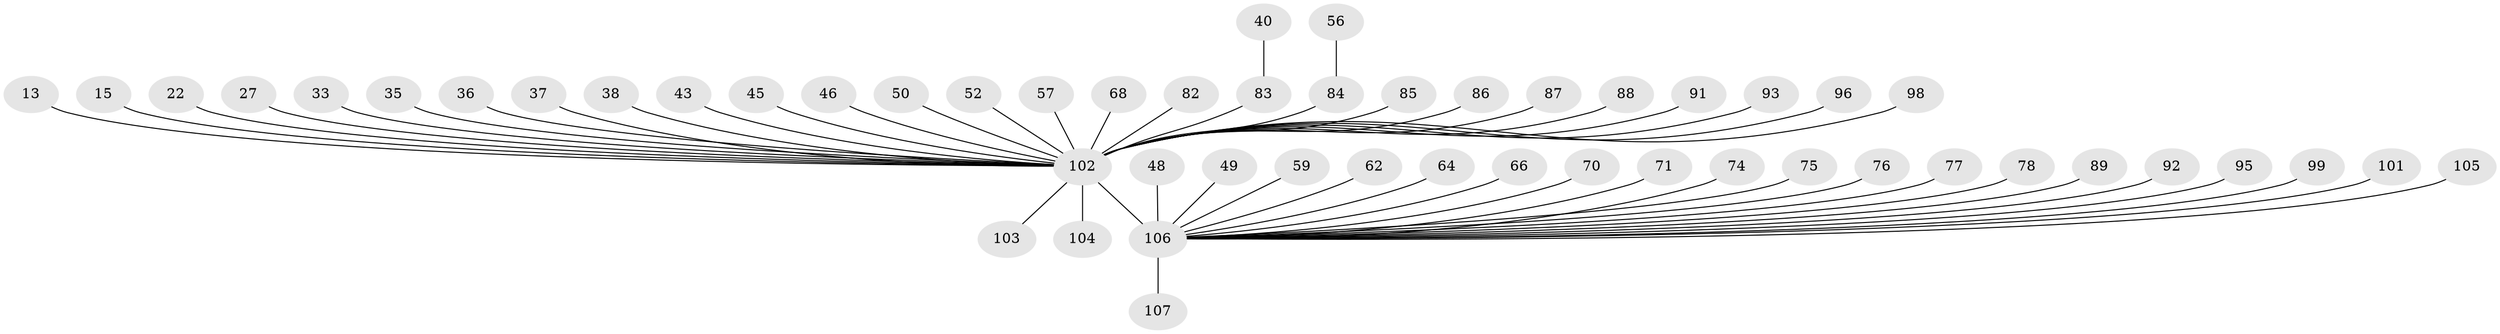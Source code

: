 // original degree distribution, {20: 0.009345794392523364, 24: 0.009345794392523364, 14: 0.009345794392523364, 2: 0.2616822429906542, 6: 0.028037383177570093, 18: 0.009345794392523364, 1: 0.4766355140186916, 5: 0.037383177570093455, 15: 0.009345794392523364, 4: 0.06542056074766354, 12: 0.009345794392523364, 3: 0.056074766355140186, 9: 0.009345794392523364, 11: 0.009345794392523364}
// Generated by graph-tools (version 1.1) at 2025/50/03/04/25 21:50:56]
// undirected, 53 vertices, 52 edges
graph export_dot {
graph [start="1"]
  node [color=gray90,style=filled];
  13;
  15;
  22;
  27 [super="+6"];
  33;
  35;
  36;
  37;
  38;
  40;
  43;
  45;
  46;
  48;
  49;
  50;
  52 [super="+7"];
  56;
  57;
  59 [super="+47"];
  62;
  64;
  66;
  68;
  70;
  71;
  74 [super="+55+61"];
  75;
  76;
  77;
  78;
  82;
  83 [super="+18+31"];
  84 [super="+21"];
  85 [super="+5"];
  86;
  87;
  88;
  89;
  91 [super="+54"];
  92;
  93;
  95;
  96;
  98;
  99;
  101;
  102 [super="+94+20+90"];
  103 [super="+81"];
  104 [super="+29+67+69+65+100"];
  105;
  106 [super="+24+16+80+28+39+42+97+26"];
  107 [super="+34"];
  13 -- 102;
  15 -- 102;
  22 -- 102;
  27 -- 102;
  33 -- 102;
  35 -- 102 [weight=2];
  36 -- 102;
  37 -- 102 [weight=2];
  38 -- 102 [weight=2];
  40 -- 83;
  43 -- 102 [weight=2];
  45 -- 102;
  46 -- 102;
  48 -- 106;
  49 -- 106;
  50 -- 102;
  52 -- 102;
  56 -- 84;
  57 -- 102;
  59 -- 106;
  62 -- 106;
  64 -- 106;
  66 -- 106 [weight=2];
  68 -- 102;
  70 -- 106;
  71 -- 106 [weight=2];
  74 -- 106 [weight=2];
  75 -- 106;
  76 -- 106;
  77 -- 106;
  78 -- 106;
  82 -- 102;
  83 -- 102 [weight=4];
  84 -- 102 [weight=4];
  85 -- 102 [weight=2];
  86 -- 102;
  87 -- 102;
  88 -- 102;
  89 -- 106 [weight=2];
  91 -- 102;
  92 -- 106;
  93 -- 102;
  95 -- 106;
  96 -- 102;
  98 -- 102;
  99 -- 106;
  101 -- 106;
  102 -- 103 [weight=3];
  102 -- 104 [weight=5];
  102 -- 106 [weight=25];
  105 -- 106;
  106 -- 107;
}
